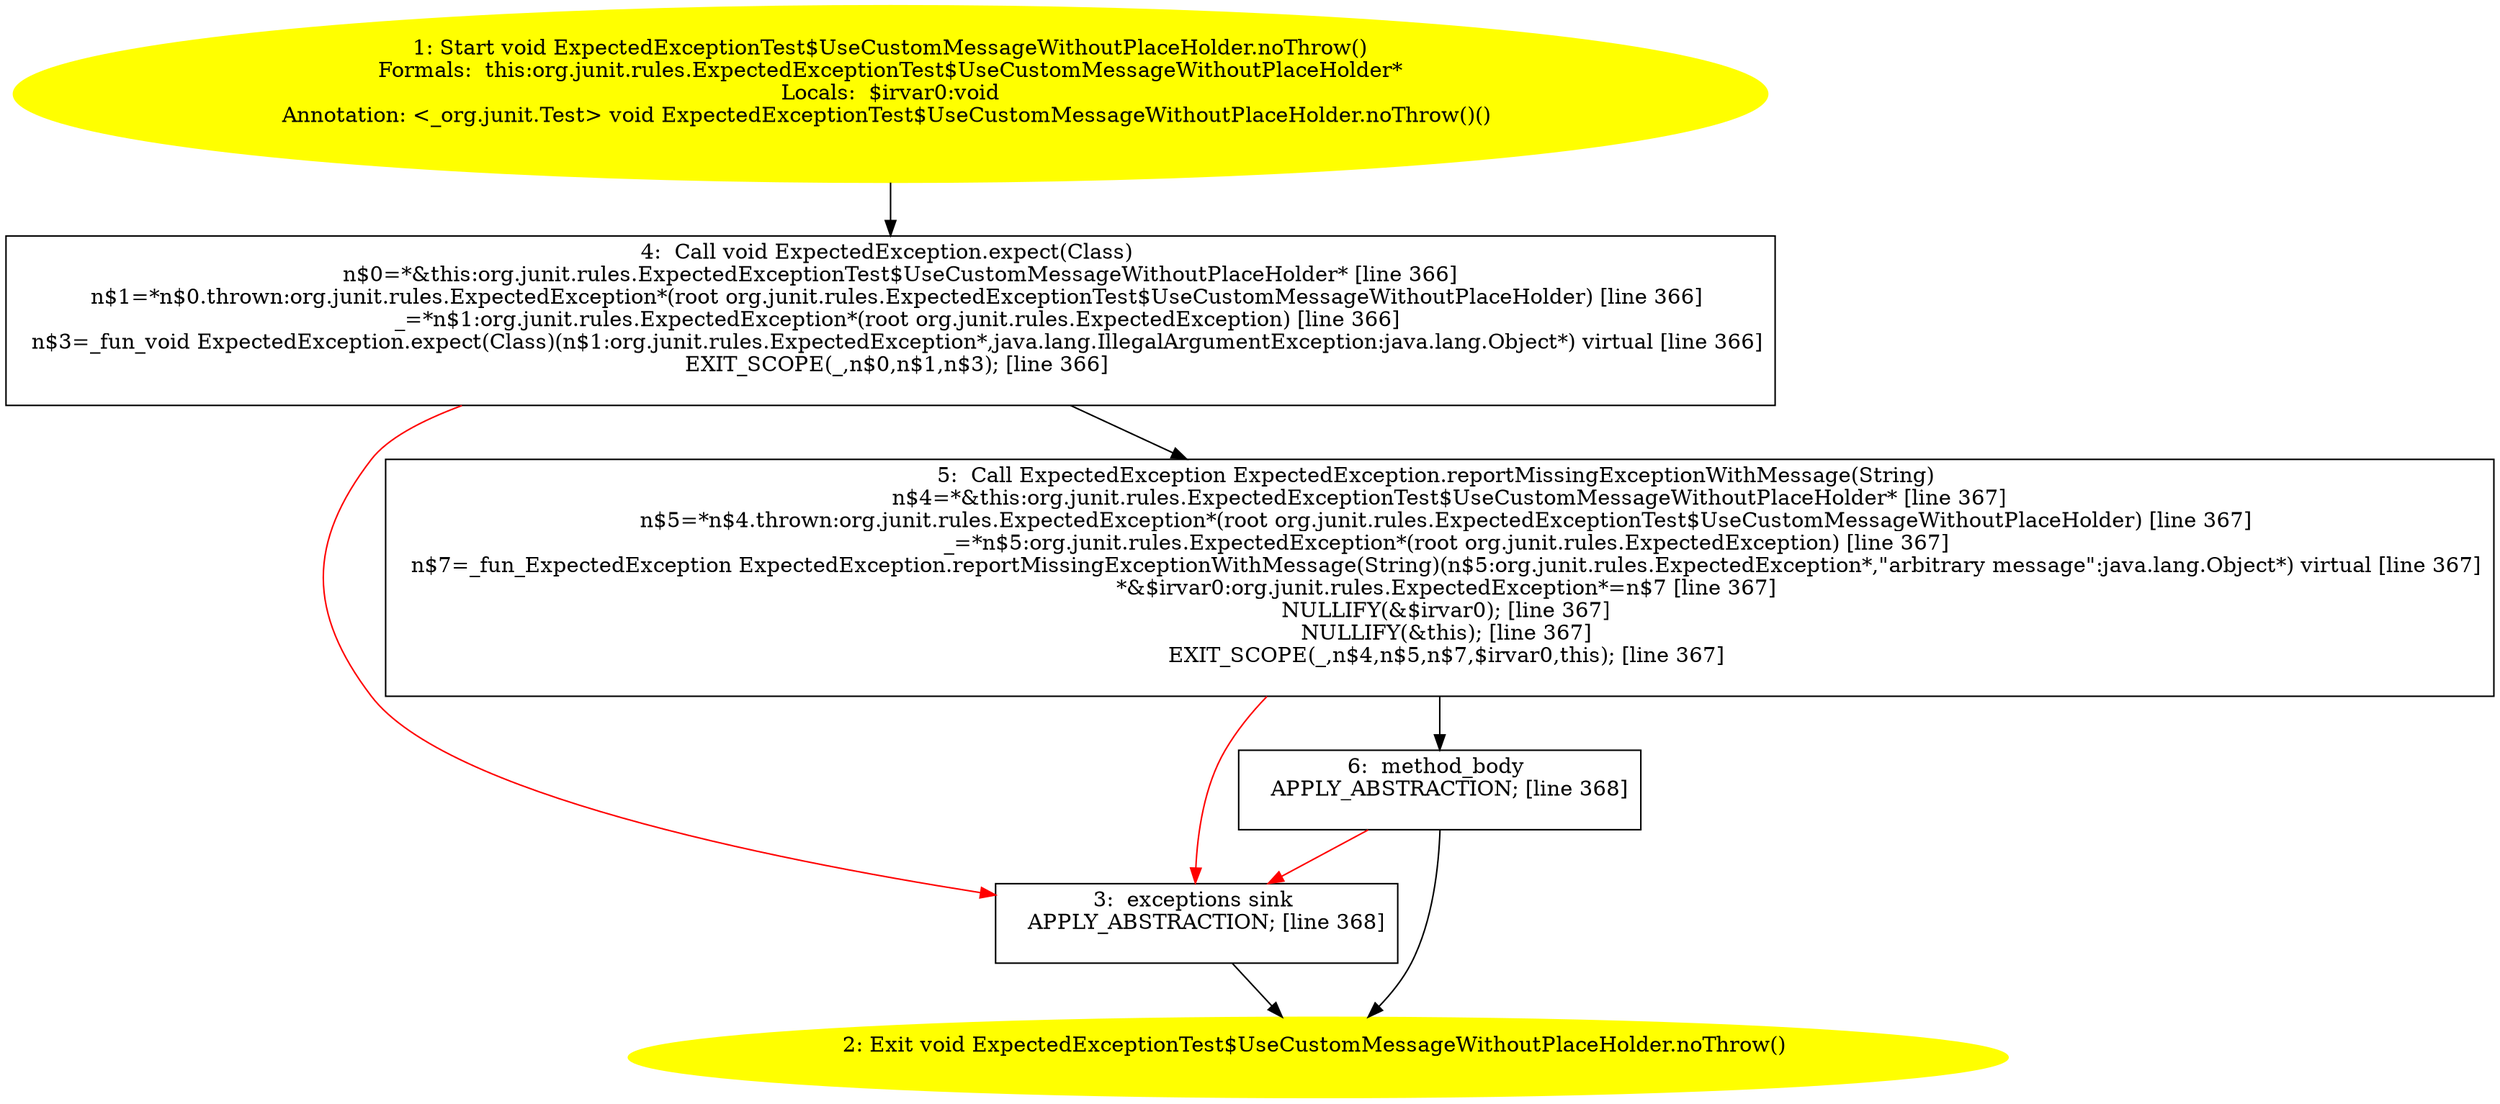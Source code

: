 /* @generated */
digraph cfg {
"org.junit.rules.ExpectedExceptionTest$UseCustomMessageWithoutPlaceHolder.noThrow():void.dde0e84b99d8b144b3e32a0326fe6388_1" [label="1: Start void ExpectedExceptionTest$UseCustomMessageWithoutPlaceHolder.noThrow()\nFormals:  this:org.junit.rules.ExpectedExceptionTest$UseCustomMessageWithoutPlaceHolder*\nLocals:  $irvar0:void\nAnnotation: <_org.junit.Test> void ExpectedExceptionTest$UseCustomMessageWithoutPlaceHolder.noThrow()() \n  " color=yellow style=filled]
	

	 "org.junit.rules.ExpectedExceptionTest$UseCustomMessageWithoutPlaceHolder.noThrow():void.dde0e84b99d8b144b3e32a0326fe6388_1" -> "org.junit.rules.ExpectedExceptionTest$UseCustomMessageWithoutPlaceHolder.noThrow():void.dde0e84b99d8b144b3e32a0326fe6388_4" ;
"org.junit.rules.ExpectedExceptionTest$UseCustomMessageWithoutPlaceHolder.noThrow():void.dde0e84b99d8b144b3e32a0326fe6388_2" [label="2: Exit void ExpectedExceptionTest$UseCustomMessageWithoutPlaceHolder.noThrow() \n  " color=yellow style=filled]
	

"org.junit.rules.ExpectedExceptionTest$UseCustomMessageWithoutPlaceHolder.noThrow():void.dde0e84b99d8b144b3e32a0326fe6388_3" [label="3:  exceptions sink \n   APPLY_ABSTRACTION; [line 368]\n " shape="box"]
	

	 "org.junit.rules.ExpectedExceptionTest$UseCustomMessageWithoutPlaceHolder.noThrow():void.dde0e84b99d8b144b3e32a0326fe6388_3" -> "org.junit.rules.ExpectedExceptionTest$UseCustomMessageWithoutPlaceHolder.noThrow():void.dde0e84b99d8b144b3e32a0326fe6388_2" ;
"org.junit.rules.ExpectedExceptionTest$UseCustomMessageWithoutPlaceHolder.noThrow():void.dde0e84b99d8b144b3e32a0326fe6388_4" [label="4:  Call void ExpectedException.expect(Class) \n   n$0=*&this:org.junit.rules.ExpectedExceptionTest$UseCustomMessageWithoutPlaceHolder* [line 366]\n  n$1=*n$0.thrown:org.junit.rules.ExpectedException*(root org.junit.rules.ExpectedExceptionTest$UseCustomMessageWithoutPlaceHolder) [line 366]\n  _=*n$1:org.junit.rules.ExpectedException*(root org.junit.rules.ExpectedException) [line 366]\n  n$3=_fun_void ExpectedException.expect(Class)(n$1:org.junit.rules.ExpectedException*,java.lang.IllegalArgumentException:java.lang.Object*) virtual [line 366]\n  EXIT_SCOPE(_,n$0,n$1,n$3); [line 366]\n " shape="box"]
	

	 "org.junit.rules.ExpectedExceptionTest$UseCustomMessageWithoutPlaceHolder.noThrow():void.dde0e84b99d8b144b3e32a0326fe6388_4" -> "org.junit.rules.ExpectedExceptionTest$UseCustomMessageWithoutPlaceHolder.noThrow():void.dde0e84b99d8b144b3e32a0326fe6388_5" ;
	 "org.junit.rules.ExpectedExceptionTest$UseCustomMessageWithoutPlaceHolder.noThrow():void.dde0e84b99d8b144b3e32a0326fe6388_4" -> "org.junit.rules.ExpectedExceptionTest$UseCustomMessageWithoutPlaceHolder.noThrow():void.dde0e84b99d8b144b3e32a0326fe6388_3" [color="red" ];
"org.junit.rules.ExpectedExceptionTest$UseCustomMessageWithoutPlaceHolder.noThrow():void.dde0e84b99d8b144b3e32a0326fe6388_5" [label="5:  Call ExpectedException ExpectedException.reportMissingExceptionWithMessage(String) \n   n$4=*&this:org.junit.rules.ExpectedExceptionTest$UseCustomMessageWithoutPlaceHolder* [line 367]\n  n$5=*n$4.thrown:org.junit.rules.ExpectedException*(root org.junit.rules.ExpectedExceptionTest$UseCustomMessageWithoutPlaceHolder) [line 367]\n  _=*n$5:org.junit.rules.ExpectedException*(root org.junit.rules.ExpectedException) [line 367]\n  n$7=_fun_ExpectedException ExpectedException.reportMissingExceptionWithMessage(String)(n$5:org.junit.rules.ExpectedException*,\"arbitrary message\":java.lang.Object*) virtual [line 367]\n  *&$irvar0:org.junit.rules.ExpectedException*=n$7 [line 367]\n  NULLIFY(&$irvar0); [line 367]\n  NULLIFY(&this); [line 367]\n  EXIT_SCOPE(_,n$4,n$5,n$7,$irvar0,this); [line 367]\n " shape="box"]
	

	 "org.junit.rules.ExpectedExceptionTest$UseCustomMessageWithoutPlaceHolder.noThrow():void.dde0e84b99d8b144b3e32a0326fe6388_5" -> "org.junit.rules.ExpectedExceptionTest$UseCustomMessageWithoutPlaceHolder.noThrow():void.dde0e84b99d8b144b3e32a0326fe6388_6" ;
	 "org.junit.rules.ExpectedExceptionTest$UseCustomMessageWithoutPlaceHolder.noThrow():void.dde0e84b99d8b144b3e32a0326fe6388_5" -> "org.junit.rules.ExpectedExceptionTest$UseCustomMessageWithoutPlaceHolder.noThrow():void.dde0e84b99d8b144b3e32a0326fe6388_3" [color="red" ];
"org.junit.rules.ExpectedExceptionTest$UseCustomMessageWithoutPlaceHolder.noThrow():void.dde0e84b99d8b144b3e32a0326fe6388_6" [label="6:  method_body \n   APPLY_ABSTRACTION; [line 368]\n " shape="box"]
	

	 "org.junit.rules.ExpectedExceptionTest$UseCustomMessageWithoutPlaceHolder.noThrow():void.dde0e84b99d8b144b3e32a0326fe6388_6" -> "org.junit.rules.ExpectedExceptionTest$UseCustomMessageWithoutPlaceHolder.noThrow():void.dde0e84b99d8b144b3e32a0326fe6388_2" ;
	 "org.junit.rules.ExpectedExceptionTest$UseCustomMessageWithoutPlaceHolder.noThrow():void.dde0e84b99d8b144b3e32a0326fe6388_6" -> "org.junit.rules.ExpectedExceptionTest$UseCustomMessageWithoutPlaceHolder.noThrow():void.dde0e84b99d8b144b3e32a0326fe6388_3" [color="red" ];
}

